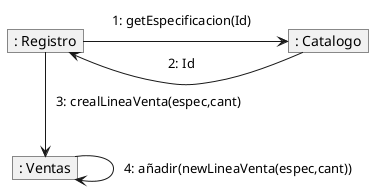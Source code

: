 @startuml Diagrama de Comunicacion

skinparam noteBackgroundColor transparent
skinparam noteBorderColor transparent
hide members

object ": Registro" as registro
object ": Catalogo" as catalogo
object ": Ventas" as ventas

registro -r-> catalogo
note on link
    1: getEspecificacion(Id)
end note

catalogo -r-> registro 
note on link
    2: Id
end note

registro -d-> ventas
note on link
    3: crealLineaVenta(espec,cant)
end note

ventas -d-> ventas
note on link
    4: añadir(newLineaVenta(espec,cant))
end note

@enduml
